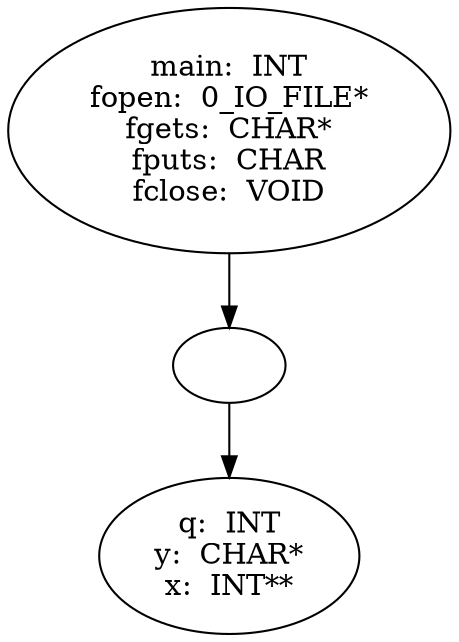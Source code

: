 digraph AST {
  "128829990613680" [label="main:  INT
fopen:  0_IO_FILE*
fgets:  CHAR*
fputs:  CHAR
fclose:  VOID"];
  "128829990613680" -> "128829990614688";
  "128829990614688" [label=""];
  "128829990614688" -> "128829990610272";
  "128829990610272" [label="q:  INT
y:  CHAR*
x:  INT**"];
}
